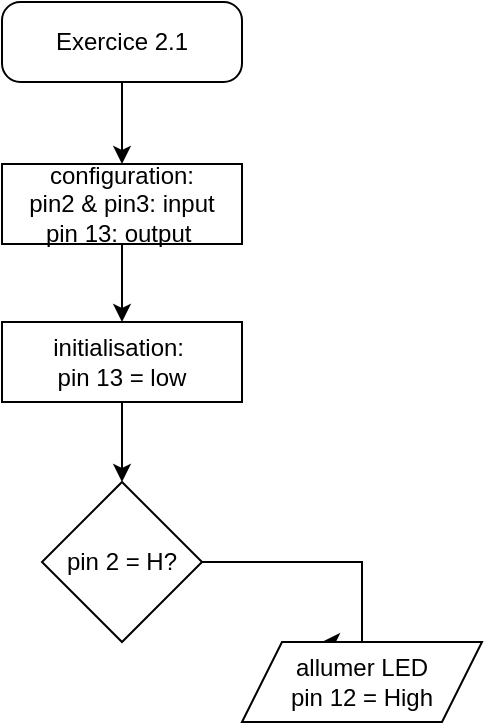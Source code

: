 <mxfile version="22.1.3" type="github">
  <diagram name="Page-1" id="olnZ3AJJxB-pWJDiA_Oj">
    <mxGraphModel dx="1050" dy="565" grid="1" gridSize="10" guides="1" tooltips="1" connect="1" arrows="1" fold="1" page="1" pageScale="1" pageWidth="850" pageHeight="1100" math="0" shadow="0">
      <root>
        <mxCell id="0" />
        <mxCell id="1" parent="0" />
        <mxCell id="RcTNapuZ8bT-JetGRahN-5" value="" style="edgeStyle=orthogonalEdgeStyle;rounded=0;orthogonalLoop=1;jettySize=auto;html=1;" edge="1" parent="1" source="RcTNapuZ8bT-JetGRahN-1" target="RcTNapuZ8bT-JetGRahN-2">
          <mxGeometry relative="1" as="geometry" />
        </mxCell>
        <mxCell id="RcTNapuZ8bT-JetGRahN-1" value="Exercice 2.1" style="rounded=1;whiteSpace=wrap;html=1;arcSize=23;" vertex="1" parent="1">
          <mxGeometry x="80" y="40" width="120" height="40" as="geometry" />
        </mxCell>
        <mxCell id="RcTNapuZ8bT-JetGRahN-6" value="" style="edgeStyle=orthogonalEdgeStyle;rounded=0;orthogonalLoop=1;jettySize=auto;html=1;" edge="1" parent="1" source="RcTNapuZ8bT-JetGRahN-2" target="RcTNapuZ8bT-JetGRahN-4">
          <mxGeometry relative="1" as="geometry" />
        </mxCell>
        <mxCell id="RcTNapuZ8bT-JetGRahN-2" value="configuration: &lt;br&gt;pin2 &amp;amp; pin3: input&lt;br&gt;pin 13: output&amp;nbsp;" style="rounded=0;whiteSpace=wrap;html=1;" vertex="1" parent="1">
          <mxGeometry x="80" y="121" width="120" height="40" as="geometry" />
        </mxCell>
        <mxCell id="RcTNapuZ8bT-JetGRahN-8" value="" style="edgeStyle=orthogonalEdgeStyle;rounded=0;orthogonalLoop=1;jettySize=auto;html=1;" edge="1" parent="1" source="RcTNapuZ8bT-JetGRahN-4" target="RcTNapuZ8bT-JetGRahN-7">
          <mxGeometry relative="1" as="geometry" />
        </mxCell>
        <mxCell id="RcTNapuZ8bT-JetGRahN-4" value="initialisation:&amp;nbsp;&lt;br&gt;pin 13 = low" style="rounded=0;whiteSpace=wrap;html=1;" vertex="1" parent="1">
          <mxGeometry x="80" y="200" width="120" height="40" as="geometry" />
        </mxCell>
        <mxCell id="RcTNapuZ8bT-JetGRahN-11" value="" style="edgeStyle=orthogonalEdgeStyle;rounded=0;orthogonalLoop=1;jettySize=auto;html=1;" edge="1" parent="1" source="RcTNapuZ8bT-JetGRahN-7">
          <mxGeometry relative="1" as="geometry">
            <mxPoint x="240" y="360" as="targetPoint" />
            <Array as="points">
              <mxPoint x="260" y="320" />
              <mxPoint x="260" y="360" />
            </Array>
          </mxGeometry>
        </mxCell>
        <mxCell id="RcTNapuZ8bT-JetGRahN-7" value="pin 2 = H?" style="rhombus;whiteSpace=wrap;html=1;" vertex="1" parent="1">
          <mxGeometry x="100" y="280" width="80" height="80" as="geometry" />
        </mxCell>
        <mxCell id="RcTNapuZ8bT-JetGRahN-9" value="allumer LED&lt;br&gt;pin 12 = High" style="shape=parallelogram;perimeter=parallelogramPerimeter;whiteSpace=wrap;html=1;fixedSize=1;" vertex="1" parent="1">
          <mxGeometry x="200" y="360" width="120" height="40" as="geometry" />
        </mxCell>
      </root>
    </mxGraphModel>
  </diagram>
</mxfile>
